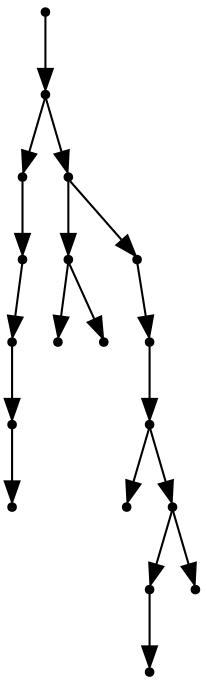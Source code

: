 digraph {
  18 [shape=point];
  17 [shape=point];
  4 [shape=point];
  3 [shape=point];
  2 [shape=point];
  1 [shape=point];
  0 [shape=point];
  16 [shape=point];
  7 [shape=point];
  5 [shape=point];
  6 [shape=point];
  15 [shape=point];
  14 [shape=point];
  13 [shape=point];
  8 [shape=point];
  12 [shape=point];
  10 [shape=point];
  9 [shape=point];
  11 [shape=point];
18 -> 17;
17 -> 4;
4 -> 3;
3 -> 2;
2 -> 1;
1 -> 0;
17 -> 16;
16 -> 7;
7 -> 5;
7 -> 6;
16 -> 15;
15 -> 14;
14 -> 13;
13 -> 8;
13 -> 12;
12 -> 10;
10 -> 9;
12 -> 11;
}
